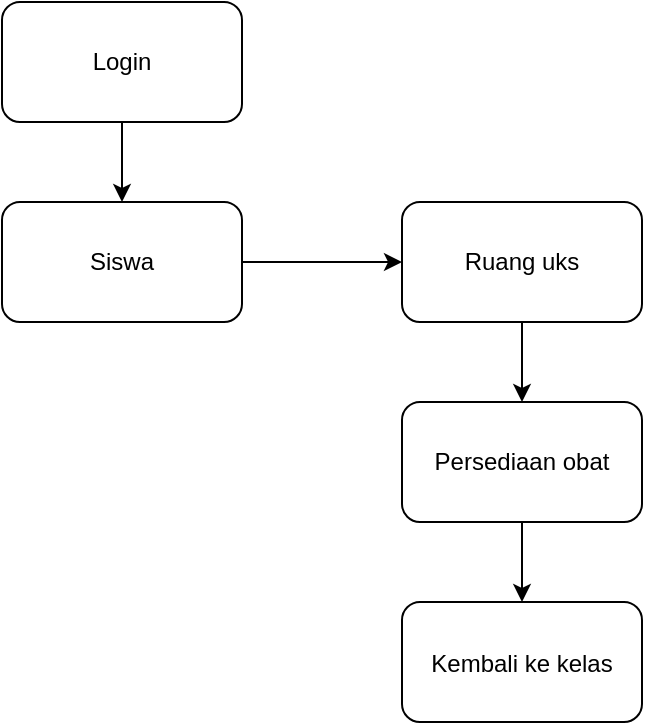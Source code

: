 <mxfile version="24.7.7">
  <diagram name="Page-1" id="chAeK3eOft7Rcz---CY4">
    <mxGraphModel dx="1354" dy="571" grid="1" gridSize="10" guides="1" tooltips="1" connect="1" arrows="1" fold="1" page="1" pageScale="1" pageWidth="850" pageHeight="1100" math="0" shadow="0">
      <root>
        <mxCell id="0" />
        <mxCell id="1" parent="0" />
        <mxCell id="Agc096l2K-z1eEzq_gJK-3" value="" style="edgeStyle=orthogonalEdgeStyle;rounded=0;orthogonalLoop=1;jettySize=auto;html=1;" edge="1" parent="1" source="Agc096l2K-z1eEzq_gJK-1" target="Agc096l2K-z1eEzq_gJK-2">
          <mxGeometry relative="1" as="geometry" />
        </mxCell>
        <mxCell id="Agc096l2K-z1eEzq_gJK-1" value="" style="rounded=1;whiteSpace=wrap;html=1;" vertex="1" parent="1">
          <mxGeometry x="360" y="40" width="120" height="60" as="geometry" />
        </mxCell>
        <mxCell id="Agc096l2K-z1eEzq_gJK-5" value="" style="edgeStyle=orthogonalEdgeStyle;rounded=0;orthogonalLoop=1;jettySize=auto;html=1;" edge="1" parent="1" source="Agc096l2K-z1eEzq_gJK-2" target="Agc096l2K-z1eEzq_gJK-4">
          <mxGeometry relative="1" as="geometry" />
        </mxCell>
        <mxCell id="Agc096l2K-z1eEzq_gJK-2" value="" style="whiteSpace=wrap;html=1;rounded=1;" vertex="1" parent="1">
          <mxGeometry x="360" y="140" width="120" height="60" as="geometry" />
        </mxCell>
        <mxCell id="Agc096l2K-z1eEzq_gJK-7" value="" style="edgeStyle=orthogonalEdgeStyle;rounded=0;orthogonalLoop=1;jettySize=auto;html=1;" edge="1" parent="1" source="Agc096l2K-z1eEzq_gJK-4" target="Agc096l2K-z1eEzq_gJK-6">
          <mxGeometry relative="1" as="geometry" />
        </mxCell>
        <mxCell id="Agc096l2K-z1eEzq_gJK-4" value="" style="whiteSpace=wrap;html=1;rounded=1;" vertex="1" parent="1">
          <mxGeometry x="560" y="140" width="120" height="60" as="geometry" />
        </mxCell>
        <mxCell id="Agc096l2K-z1eEzq_gJK-11" value="" style="edgeStyle=orthogonalEdgeStyle;rounded=0;orthogonalLoop=1;jettySize=auto;html=1;" edge="1" parent="1" source="Agc096l2K-z1eEzq_gJK-6" target="Agc096l2K-z1eEzq_gJK-10">
          <mxGeometry relative="1" as="geometry" />
        </mxCell>
        <mxCell id="Agc096l2K-z1eEzq_gJK-6" value="" style="whiteSpace=wrap;html=1;rounded=1;" vertex="1" parent="1">
          <mxGeometry x="560" y="240" width="120" height="60" as="geometry" />
        </mxCell>
        <mxCell id="Agc096l2K-z1eEzq_gJK-10" value="" style="whiteSpace=wrap;html=1;rounded=1;" vertex="1" parent="1">
          <mxGeometry x="560" y="340" width="120" height="60" as="geometry" />
        </mxCell>
        <mxCell id="Agc096l2K-z1eEzq_gJK-12" value="Login" style="text;html=1;align=center;verticalAlign=middle;whiteSpace=wrap;rounded=0;" vertex="1" parent="1">
          <mxGeometry x="360" y="40" width="120" height="60" as="geometry" />
        </mxCell>
        <mxCell id="Agc096l2K-z1eEzq_gJK-13" value="Siswa" style="text;html=1;align=center;verticalAlign=middle;whiteSpace=wrap;rounded=0;" vertex="1" parent="1">
          <mxGeometry x="390" y="155" width="60" height="30" as="geometry" />
        </mxCell>
        <mxCell id="Agc096l2K-z1eEzq_gJK-14" value="Ruang uks" style="text;html=1;align=center;verticalAlign=middle;whiteSpace=wrap;rounded=0;" vertex="1" parent="1">
          <mxGeometry x="590" y="155" width="60" height="30" as="geometry" />
        </mxCell>
        <mxCell id="Agc096l2K-z1eEzq_gJK-15" value="Persediaan obat" style="text;html=1;align=center;verticalAlign=middle;whiteSpace=wrap;rounded=0;" vertex="1" parent="1">
          <mxGeometry x="565" y="255" width="110" height="30" as="geometry" />
        </mxCell>
        <mxCell id="Agc096l2K-z1eEzq_gJK-16" value="Kembali ke kelas" style="text;html=1;align=center;verticalAlign=middle;whiteSpace=wrap;rounded=0;" vertex="1" parent="1">
          <mxGeometry x="565" y="356" width="110" height="30" as="geometry" />
        </mxCell>
      </root>
    </mxGraphModel>
  </diagram>
</mxfile>
